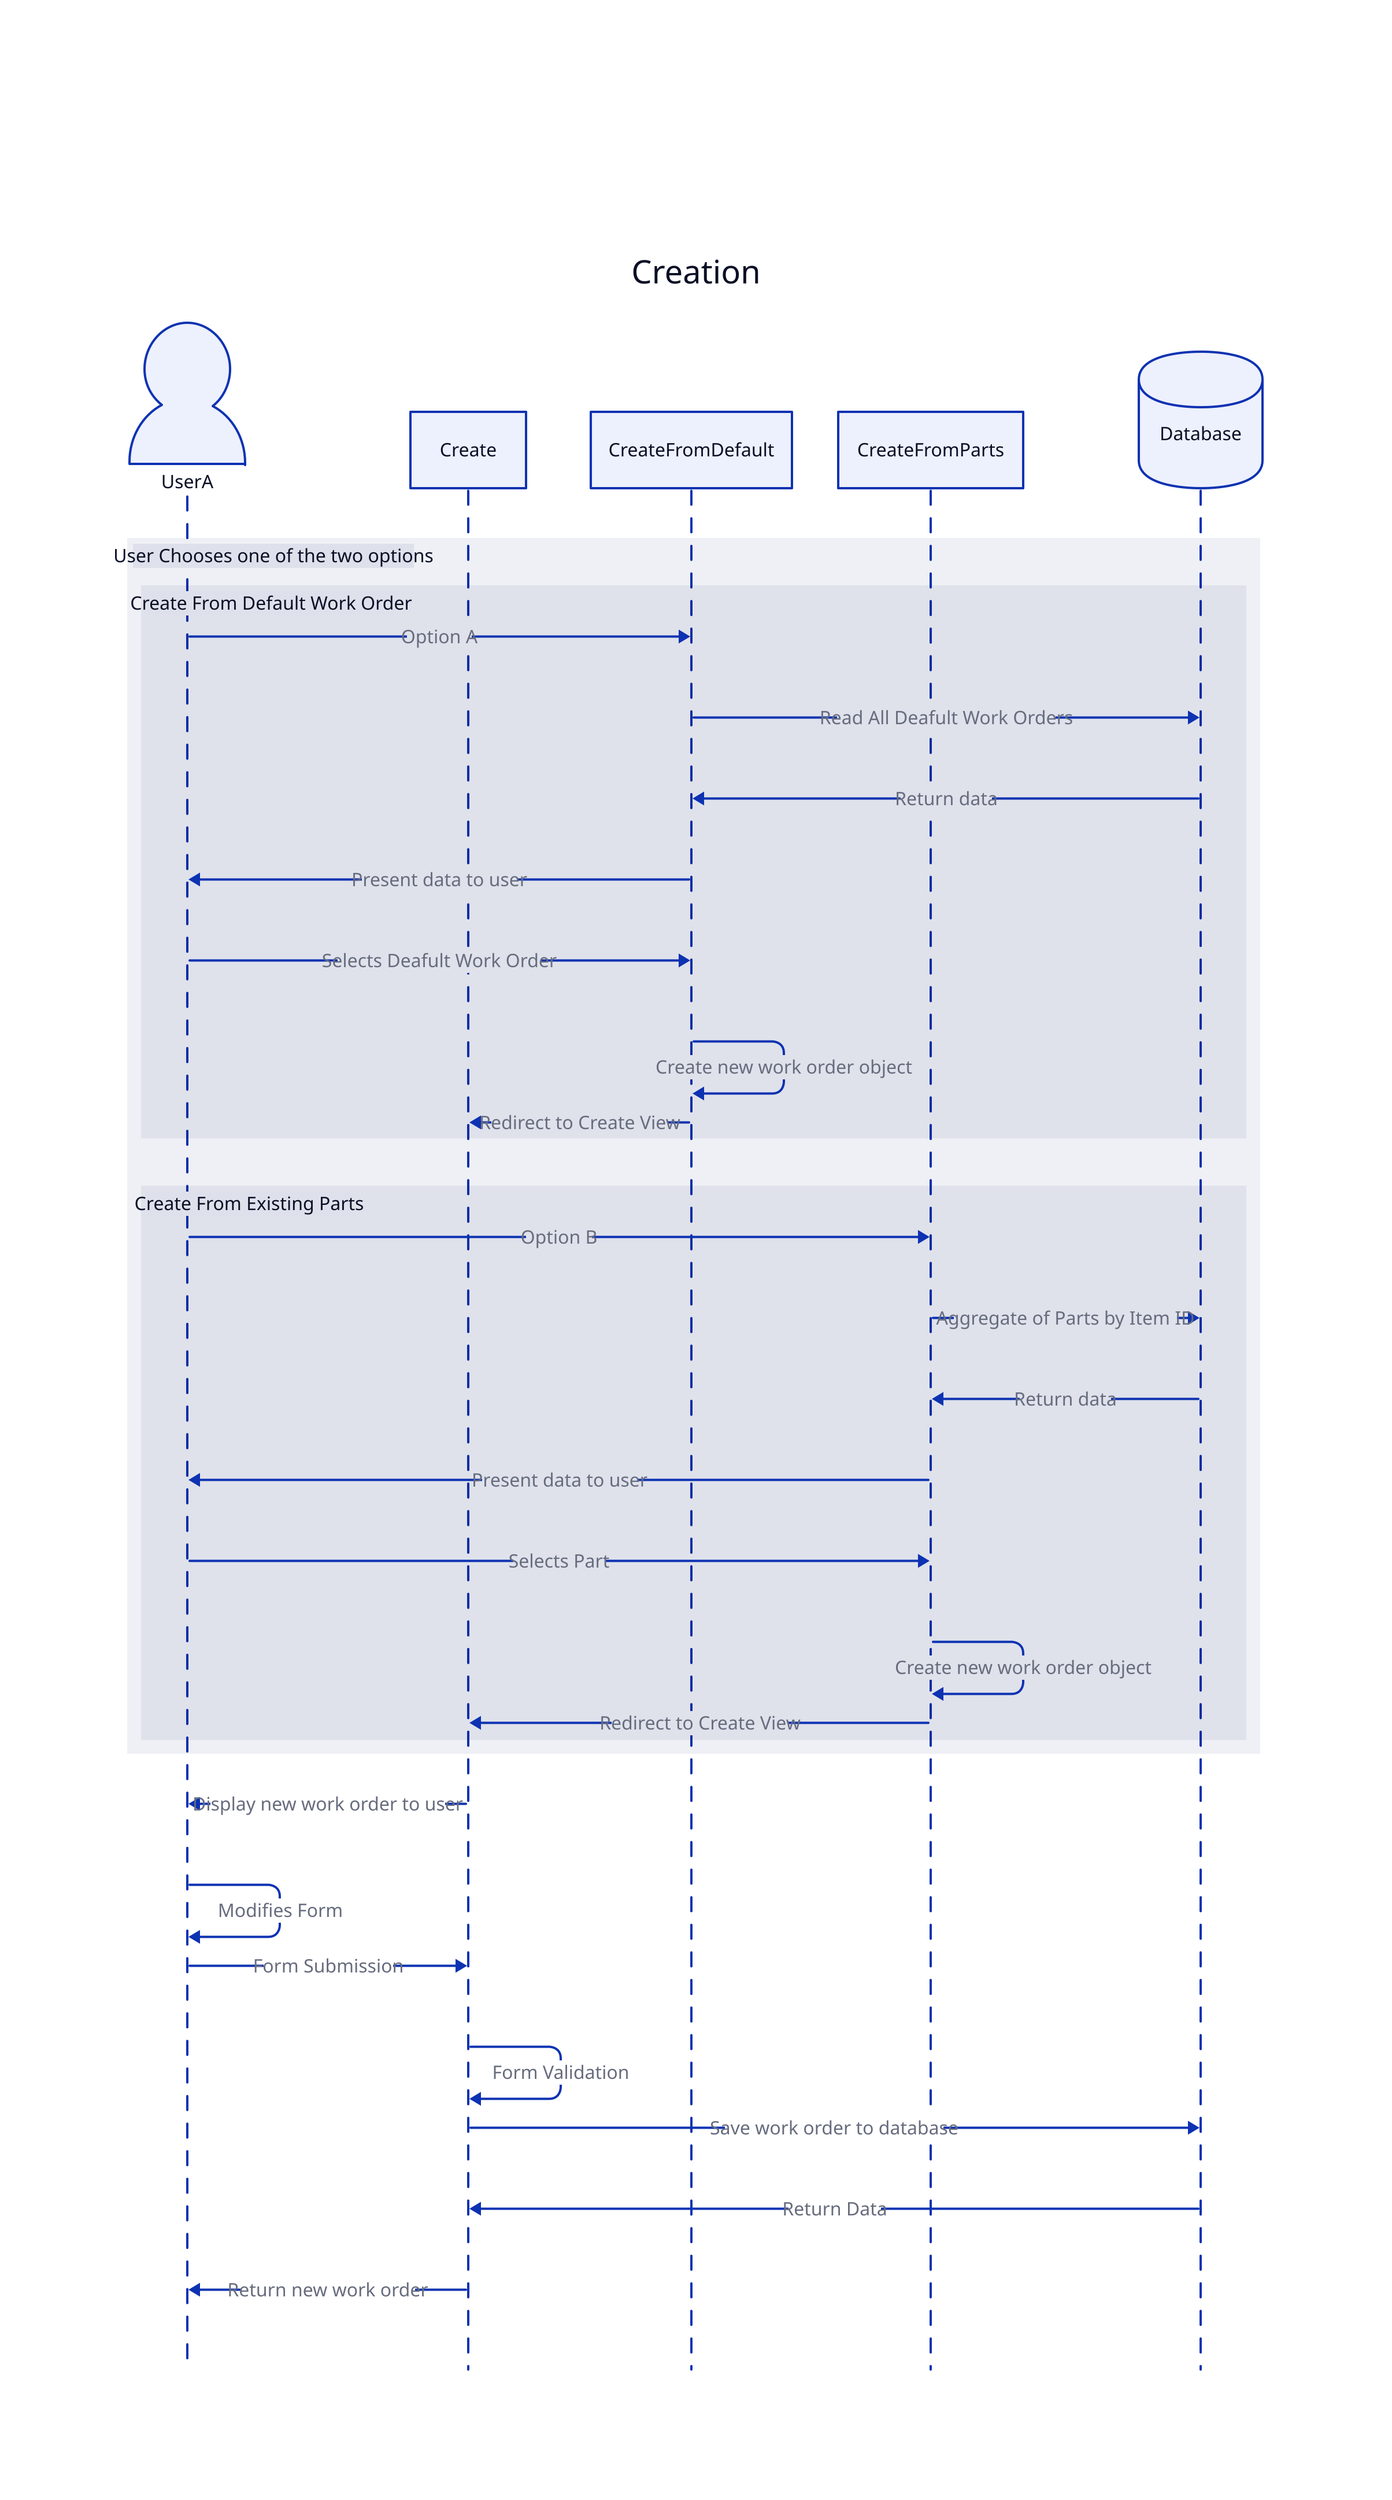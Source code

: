 direction: right
title: |md
    # Work Order Sequence Diagrams
|
Creation: {

    shape: sequence_diagram
    UserA: {
        shape: person
    }
    Create
    CreateFromDefault
    CreateFromParts
    Database: {
        shape: cylinder
    }
    Choice: User Chooses one of the two options {
        DefaultCreate: Create From Default Work Order {
            UserA -> CreateFromDefault: Option A
            CreateFromDefault -> Database: Read All Deafult Work Orders
            Database ->  CreateFromDefault: Return data
            CreateFromDefault -> UserA: Present data to user
            UserA -> CreateFromDefault: Selects Deafult Work Order
            CreateFromDefault -> CreateFromDefault: Create new work order object
            CreateFromDefault -> Create: Redirect to Create View
        }
        PartsCreate: Create From Existing Parts {
            UserA -> CreateFromParts: Option B
            CreateFromParts -> Database: Aggregate of Parts by Item ID
            Database -> CreateFromParts: Return data
            CreateFromParts -> UserA: Present data to user
            UserA -> CreateFromParts: Selects Part
            CreateFromParts -> CreateFromParts: Create new work order object
            CreateFromParts -> Create: Redirect to Create View
        }
    }
    Create -> UserA: Display new work order to user
    UserA -> UserA: Modifies Form
    UserA -> Create: Form Submission
    Create -> Create: Form Validation
    Create -> Database: Save work order to database
    Database -> Create: Return Data
    Create -> UserA: Return new work order
}

